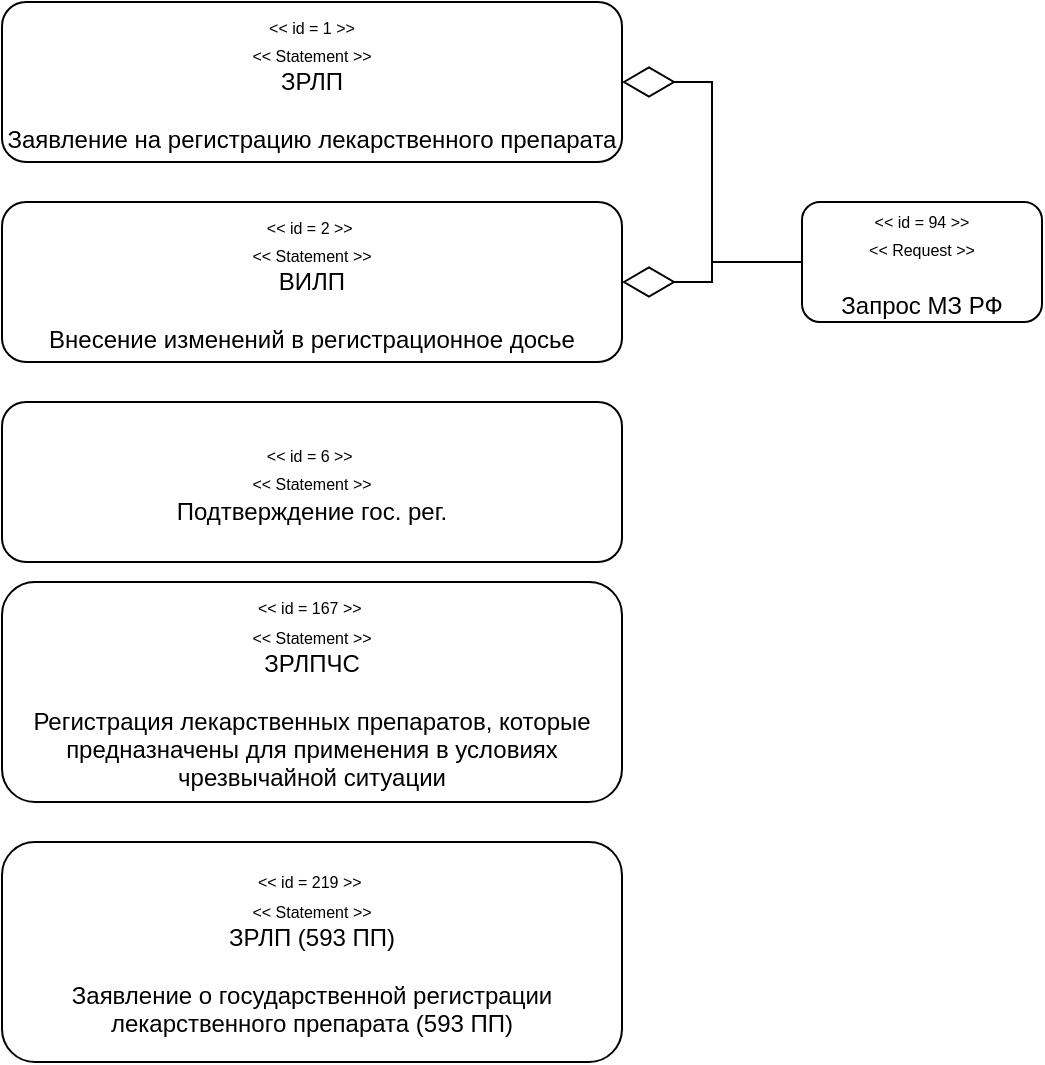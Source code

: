 <mxfile version="20.6.0" type="github">
  <diagram id="saAoNNfvjhwFS-k0Hx0o" name="Страница 1">
    <mxGraphModel dx="411" dy="453" grid="1" gridSize="10" guides="1" tooltips="1" connect="1" arrows="1" fold="1" page="1" pageScale="1" pageWidth="827" pageHeight="1169" math="0" shadow="0">
      <root>
        <mxCell id="0" />
        <mxCell id="1" parent="0" />
        <mxCell id="2wlWGYxxJUrvrBXpbSvd-1" value="&lt;font style=&quot;font-size: 8px;&quot;&gt;&amp;lt;&amp;lt; id = 94 &amp;gt;&amp;gt;&lt;br&gt;&lt;/font&gt;&lt;span style=&quot;font-size: 8px;&quot;&gt;&amp;lt;&amp;lt; Request &amp;gt;&amp;gt;&lt;/span&gt;&lt;br&gt;&lt;br&gt;Запрос МЗ РФ" style="rounded=1;whiteSpace=wrap;html=1;" vertex="1" parent="1">
          <mxGeometry x="440" y="220" width="120" height="60" as="geometry" />
        </mxCell>
        <mxCell id="2wlWGYxxJUrvrBXpbSvd-2" value="&lt;font style=&quot;font-size: 8px;&quot;&gt;&amp;lt;&amp;lt; id = 1 &amp;gt;&amp;gt; &lt;br&gt;&amp;lt;&amp;lt; Statement &amp;gt;&amp;gt;&lt;/font&gt;&lt;br&gt;ЗРЛП&lt;br&gt;&lt;br&gt;Заявление на регистрацию лекарственного препарата" style="rounded=1;whiteSpace=wrap;html=1;" vertex="1" parent="1">
          <mxGeometry x="40" y="120" width="310" height="80" as="geometry" />
        </mxCell>
        <mxCell id="2wlWGYxxJUrvrBXpbSvd-3" value="" style="endArrow=diamondThin;endFill=0;endSize=24;html=1;rounded=0;fontSize=8;entryX=1;entryY=0.5;entryDx=0;entryDy=0;exitX=0;exitY=0.5;exitDx=0;exitDy=0;edgeStyle=orthogonalEdgeStyle;" edge="1" parent="1" source="2wlWGYxxJUrvrBXpbSvd-1" target="2wlWGYxxJUrvrBXpbSvd-2">
          <mxGeometry width="160" relative="1" as="geometry">
            <mxPoint x="180" y="190" as="sourcePoint" />
            <mxPoint x="340" y="190" as="targetPoint" />
          </mxGeometry>
        </mxCell>
        <mxCell id="2wlWGYxxJUrvrBXpbSvd-4" value="&lt;font style=&quot;font-size: 8px;&quot;&gt;&amp;lt;&amp;lt; id = 2 &amp;gt;&amp;gt;&amp;nbsp;&lt;br&gt;&lt;/font&gt;&lt;span style=&quot;font-size: 8px;&quot;&gt;&amp;lt;&amp;lt; Statement &amp;gt;&amp;gt;&lt;/span&gt;&lt;br&gt;ВИЛП&lt;br&gt;&lt;br&gt;Внесение изменений в регистрационное досье" style="rounded=1;whiteSpace=wrap;html=1;" vertex="1" parent="1">
          <mxGeometry x="40" y="220" width="310" height="80" as="geometry" />
        </mxCell>
        <mxCell id="2wlWGYxxJUrvrBXpbSvd-5" value="" style="endArrow=diamondThin;endFill=0;endSize=24;html=1;rounded=0;fontSize=8;entryX=1;entryY=0.5;entryDx=0;entryDy=0;exitX=0;exitY=0.5;exitDx=0;exitDy=0;edgeStyle=orthogonalEdgeStyle;" edge="1" parent="1" source="2wlWGYxxJUrvrBXpbSvd-1" target="2wlWGYxxJUrvrBXpbSvd-4">
          <mxGeometry width="160" relative="1" as="geometry">
            <mxPoint x="450" y="260" as="sourcePoint" />
            <mxPoint x="360" y="180" as="targetPoint" />
          </mxGeometry>
        </mxCell>
        <mxCell id="2wlWGYxxJUrvrBXpbSvd-6" value="&lt;font style=&quot;font-size: 8px;&quot;&gt;&amp;lt;&amp;lt; id = 6 &amp;gt;&amp;gt;&amp;nbsp;&lt;br&gt;&lt;/font&gt;&lt;span style=&quot;font-size: 8px;&quot;&gt;&amp;lt;&amp;lt; Statement &amp;gt;&amp;gt;&lt;/span&gt;&lt;br&gt;Подтверждение гос. рег.&lt;br&gt;" style="rounded=1;whiteSpace=wrap;html=1;" vertex="1" parent="1">
          <mxGeometry x="40" y="320" width="310" height="80" as="geometry" />
        </mxCell>
        <mxCell id="2wlWGYxxJUrvrBXpbSvd-7" value="&lt;font style=&quot;font-size: 8px;&quot;&gt;&amp;lt;&amp;lt; id = 167 &amp;gt;&amp;gt;&amp;nbsp;&lt;br&gt;&lt;/font&gt;&lt;span style=&quot;font-size: 8px;&quot;&gt;&amp;lt;&amp;lt; Statement &amp;gt;&amp;gt;&lt;br&gt;&lt;/span&gt;ЗРЛПЧС&lt;br&gt;&lt;br&gt;Регистрация лекарственных препаратов, которые предназначены для применения в условиях чрезвычайной ситуации" style="rounded=1;whiteSpace=wrap;html=1;" vertex="1" parent="1">
          <mxGeometry x="40" y="410" width="310" height="110" as="geometry" />
        </mxCell>
        <mxCell id="2wlWGYxxJUrvrBXpbSvd-8" value="&lt;font style=&quot;font-size: 8px;&quot;&gt;&amp;lt;&amp;lt; id = 219 &amp;gt;&amp;gt;&amp;nbsp;&lt;br&gt;&lt;/font&gt;&lt;span style=&quot;font-size: 8px;&quot;&gt;&amp;lt;&amp;lt; Statement &amp;gt;&amp;gt;&lt;br&gt;&lt;/span&gt;ЗРЛП (593 ПП)&lt;br&gt;&lt;br&gt;Заявление о государственной регистрации лекарственного препарата (593 ПП)" style="rounded=1;whiteSpace=wrap;html=1;" vertex="1" parent="1">
          <mxGeometry x="40" y="540" width="310" height="110" as="geometry" />
        </mxCell>
      </root>
    </mxGraphModel>
  </diagram>
</mxfile>
